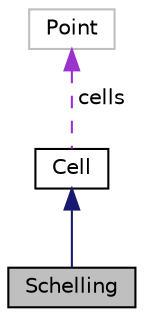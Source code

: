 digraph "Schelling"
{
 // LATEX_PDF_SIZE
  edge [fontname="Helvetica",fontsize="10",labelfontname="Helvetica",labelfontsize="10"];
  node [fontname="Helvetica",fontsize="10",shape=record];
  Node1 [label="Schelling",height=0.2,width=0.4,color="black", fillcolor="grey75", style="filled", fontcolor="black",tooltip="Schelling.java This class extends the Cell class and implements the Schelling model of segregation."];
  Node2 -> Node1 [dir="back",color="midnightblue",fontsize="10",style="solid",fontname="Helvetica"];
  Node2 [label="Cell",height=0.2,width=0.4,color="black", fillcolor="white", style="filled",URL="$classCell.html",tooltip="This is a Java program that defines a Cell class."];
  Node3 -> Node2 [dir="back",color="darkorchid3",fontsize="10",style="dashed",label=" cells" ,fontname="Helvetica"];
  Node3 [label="Point",height=0.2,width=0.4,color="grey75", fillcolor="white", style="filled",tooltip=" "];
}
